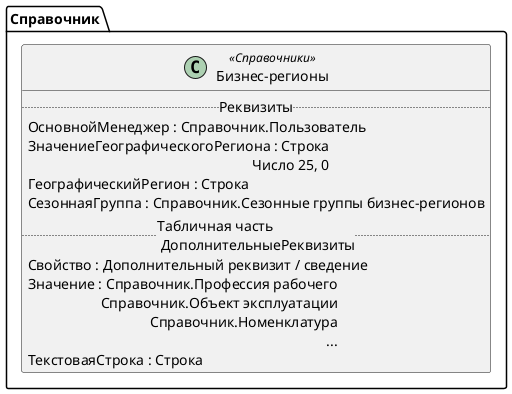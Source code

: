 ﻿@startuml БизнесРегионы
'!include templates.wsd
'..\include templates.wsd
class Справочник.БизнесРегионы as "Бизнес-регионы" <<Справочники>>
{
..Реквизиты..
ОсновнойМенеджер : Справочник.Пользователь
ЗначениеГеографическогоРегиона : Строка\rЧисло 25, 0
ГеографическийРегион : Строка
СезоннаяГруппа : Справочник.Сезонные группы бизнес-регионов
..Табличная часть \n ДополнительныеРеквизиты..
Свойство : Дополнительный реквизит / сведение
Значение : Справочник.Профессия рабочего\rСправочник.Объект эксплуатации\rСправочник.Номенклатура\r...
ТекстоваяСтрока : Строка
}
@enduml
